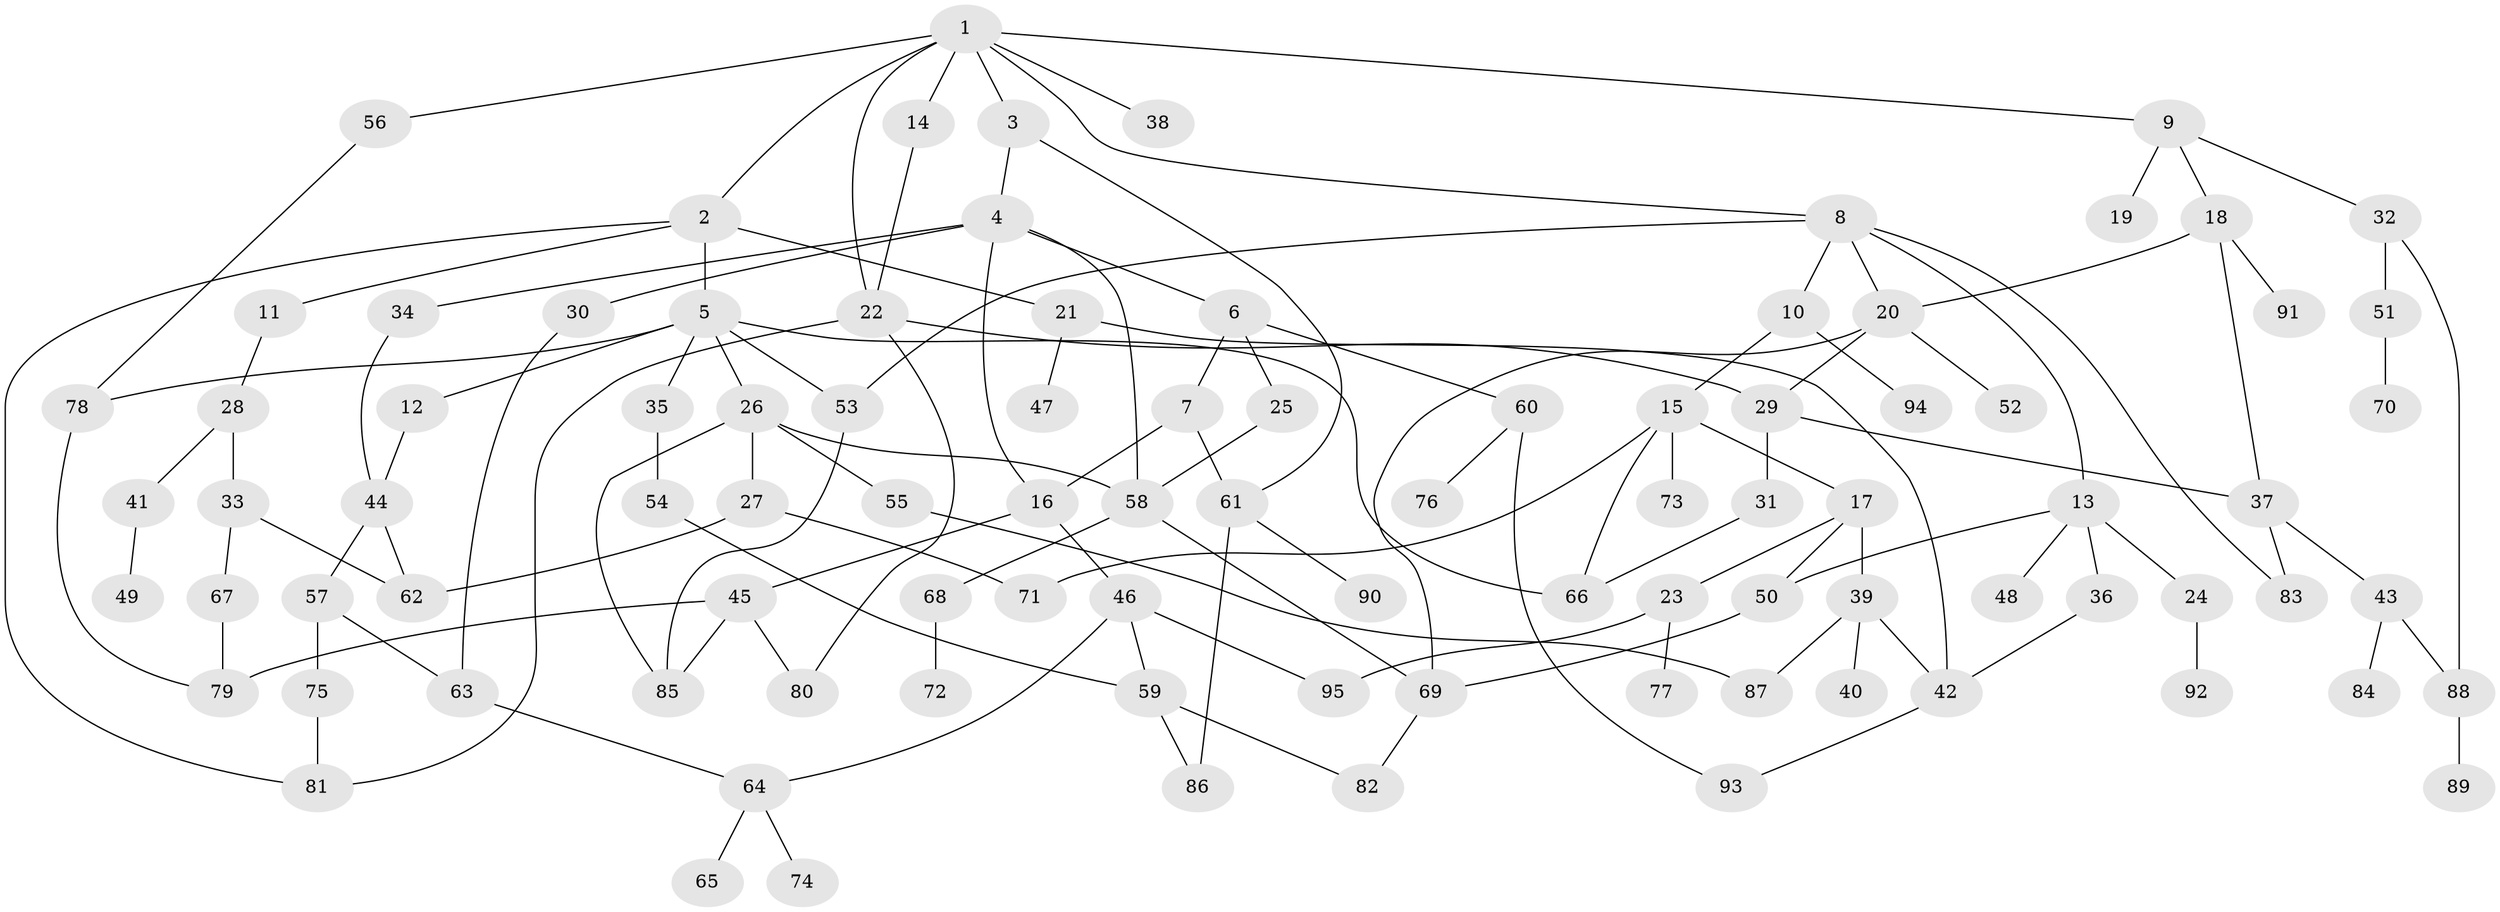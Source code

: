 // Generated by graph-tools (version 1.1) at 2025/10/02/27/25 16:10:51]
// undirected, 95 vertices, 132 edges
graph export_dot {
graph [start="1"]
  node [color=gray90,style=filled];
  1;
  2;
  3;
  4;
  5;
  6;
  7;
  8;
  9;
  10;
  11;
  12;
  13;
  14;
  15;
  16;
  17;
  18;
  19;
  20;
  21;
  22;
  23;
  24;
  25;
  26;
  27;
  28;
  29;
  30;
  31;
  32;
  33;
  34;
  35;
  36;
  37;
  38;
  39;
  40;
  41;
  42;
  43;
  44;
  45;
  46;
  47;
  48;
  49;
  50;
  51;
  52;
  53;
  54;
  55;
  56;
  57;
  58;
  59;
  60;
  61;
  62;
  63;
  64;
  65;
  66;
  67;
  68;
  69;
  70;
  71;
  72;
  73;
  74;
  75;
  76;
  77;
  78;
  79;
  80;
  81;
  82;
  83;
  84;
  85;
  86;
  87;
  88;
  89;
  90;
  91;
  92;
  93;
  94;
  95;
  1 -- 2;
  1 -- 3;
  1 -- 8;
  1 -- 9;
  1 -- 14;
  1 -- 38;
  1 -- 56;
  1 -- 22;
  2 -- 5;
  2 -- 11;
  2 -- 21;
  2 -- 81;
  3 -- 4;
  3 -- 61;
  4 -- 6;
  4 -- 30;
  4 -- 34;
  4 -- 58;
  4 -- 16;
  5 -- 12;
  5 -- 26;
  5 -- 35;
  5 -- 53;
  5 -- 66;
  5 -- 78;
  6 -- 7;
  6 -- 25;
  6 -- 60;
  7 -- 16;
  7 -- 61;
  8 -- 10;
  8 -- 13;
  8 -- 20;
  8 -- 83;
  8 -- 53;
  9 -- 18;
  9 -- 19;
  9 -- 32;
  10 -- 15;
  10 -- 94;
  11 -- 28;
  12 -- 44;
  13 -- 24;
  13 -- 36;
  13 -- 48;
  13 -- 50;
  14 -- 22;
  15 -- 17;
  15 -- 71;
  15 -- 73;
  15 -- 66;
  16 -- 45;
  16 -- 46;
  17 -- 23;
  17 -- 39;
  17 -- 50;
  18 -- 37;
  18 -- 91;
  18 -- 20;
  20 -- 52;
  20 -- 69;
  20 -- 29;
  21 -- 47;
  21 -- 42;
  22 -- 29;
  22 -- 80;
  22 -- 81;
  23 -- 77;
  23 -- 95;
  24 -- 92;
  25 -- 58;
  26 -- 27;
  26 -- 55;
  26 -- 58;
  26 -- 85;
  27 -- 71;
  27 -- 62;
  28 -- 33;
  28 -- 41;
  29 -- 31;
  29 -- 37;
  30 -- 63;
  31 -- 66;
  32 -- 51;
  32 -- 88;
  33 -- 67;
  33 -- 62;
  34 -- 44;
  35 -- 54;
  36 -- 42;
  37 -- 43;
  37 -- 83;
  39 -- 40;
  39 -- 87;
  39 -- 42;
  41 -- 49;
  42 -- 93;
  43 -- 84;
  43 -- 88;
  44 -- 57;
  44 -- 62;
  45 -- 80;
  45 -- 79;
  45 -- 85;
  46 -- 59;
  46 -- 64;
  46 -- 95;
  50 -- 69;
  51 -- 70;
  53 -- 85;
  54 -- 59;
  55 -- 87;
  56 -- 78;
  57 -- 75;
  57 -- 63;
  58 -- 68;
  58 -- 69;
  59 -- 82;
  59 -- 86;
  60 -- 76;
  60 -- 93;
  61 -- 86;
  61 -- 90;
  63 -- 64;
  64 -- 65;
  64 -- 74;
  67 -- 79;
  68 -- 72;
  69 -- 82;
  75 -- 81;
  78 -- 79;
  88 -- 89;
}
